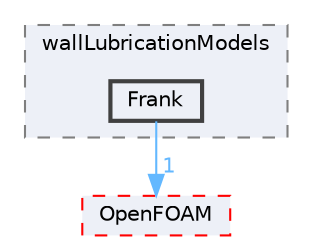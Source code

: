 digraph "src/phaseSystemModels/twoPhaseEuler/twoPhaseSystem/interfacialModels/wallLubricationModels/Frank"
{
 // LATEX_PDF_SIZE
  bgcolor="transparent";
  edge [fontname=Helvetica,fontsize=10,labelfontname=Helvetica,labelfontsize=10];
  node [fontname=Helvetica,fontsize=10,shape=box,height=0.2,width=0.4];
  compound=true
  subgraph clusterdir_c99cfa17cc51e8028eeba7f51aaf7a41 {
    graph [ bgcolor="#edf0f7", pencolor="grey50", label="wallLubricationModels", fontname=Helvetica,fontsize=10 style="filled,dashed", URL="dir_c99cfa17cc51e8028eeba7f51aaf7a41.html",tooltip=""]
  dir_4bb5acb08548e34e985256b9cbdad930 [label="Frank", fillcolor="#edf0f7", color="grey25", style="filled,bold", URL="dir_4bb5acb08548e34e985256b9cbdad930.html",tooltip=""];
  }
  dir_c5473ff19b20e6ec4dfe5c310b3778a8 [label="OpenFOAM", fillcolor="#edf0f7", color="red", style="filled,dashed", URL="dir_c5473ff19b20e6ec4dfe5c310b3778a8.html",tooltip=""];
  dir_4bb5acb08548e34e985256b9cbdad930->dir_c5473ff19b20e6ec4dfe5c310b3778a8 [headlabel="1", labeldistance=1.5 headhref="dir_001488_002695.html" href="dir_001488_002695.html" color="steelblue1" fontcolor="steelblue1"];
}
